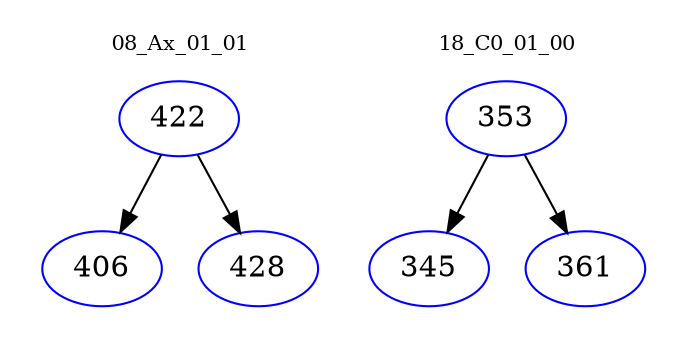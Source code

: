 digraph{
subgraph cluster_0 {
color = white
label = "08_Ax_01_01";
fontsize=10;
T0_422 [label="422", color="blue"]
T0_422 -> T0_406 [color="black"]
T0_406 [label="406", color="blue"]
T0_422 -> T0_428 [color="black"]
T0_428 [label="428", color="blue"]
}
subgraph cluster_1 {
color = white
label = "18_C0_01_00";
fontsize=10;
T1_353 [label="353", color="blue"]
T1_353 -> T1_345 [color="black"]
T1_345 [label="345", color="blue"]
T1_353 -> T1_361 [color="black"]
T1_361 [label="361", color="blue"]
}
}
